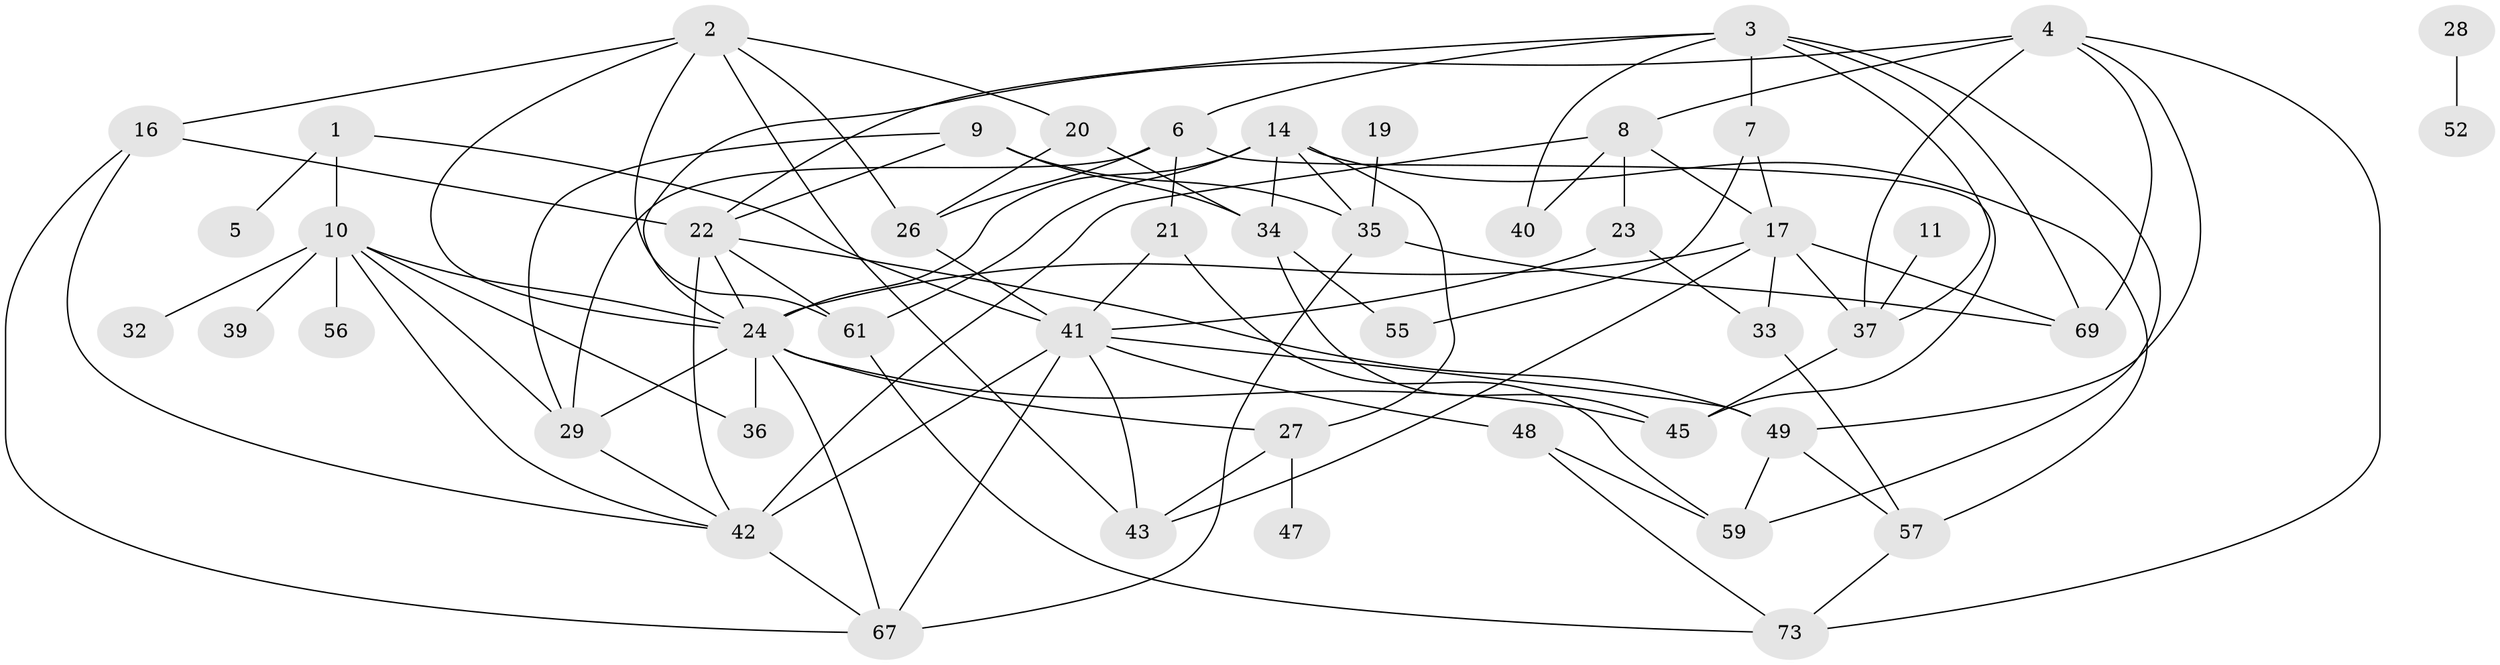 // original degree distribution, {3: 0.2191780821917808, 5: 0.2191780821917808, 4: 0.2191780821917808, 1: 0.136986301369863, 6: 0.0410958904109589, 2: 0.1506849315068493, 8: 0.0136986301369863}
// Generated by graph-tools (version 1.1) at 2025/41/03/06/25 10:41:24]
// undirected, 48 vertices, 97 edges
graph export_dot {
graph [start="1"]
  node [color=gray90,style=filled];
  1;
  2 [super="+13"];
  3 [super="+15"];
  4 [super="+25"];
  5;
  6 [super="+68"];
  7 [super="+18"];
  8;
  9;
  10 [super="+12"];
  11;
  14 [super="+31"];
  16 [super="+58"];
  17 [super="+71"];
  19;
  20 [super="+30"];
  21 [super="+51"];
  22 [super="+46"];
  23 [super="+72"];
  24 [super="+54"];
  26;
  27 [super="+38"];
  28 [super="+65"];
  29;
  32;
  33;
  34 [super="+53"];
  35 [super="+44"];
  36;
  37;
  39;
  40;
  41 [super="+62"];
  42 [super="+64"];
  43;
  45;
  47;
  48 [super="+50"];
  49 [super="+66"];
  52;
  55 [super="+60"];
  56;
  57 [super="+70"];
  59;
  61 [super="+63"];
  67;
  69;
  73;
  1 -- 5;
  1 -- 41;
  1 -- 10;
  2 -- 16;
  2 -- 26;
  2 -- 43;
  2 -- 24;
  2 -- 61;
  2 -- 20;
  3 -- 7 [weight=2];
  3 -- 37;
  3 -- 59;
  3 -- 69;
  3 -- 6;
  3 -- 40;
  3 -- 22;
  4 -- 37;
  4 -- 69;
  4 -- 49;
  4 -- 8;
  4 -- 24;
  4 -- 73;
  6 -- 26;
  6 -- 45;
  6 -- 29;
  6 -- 21;
  7 -- 17;
  7 -- 55;
  8 -- 17;
  8 -- 23;
  8 -- 40;
  8 -- 42;
  9 -- 22;
  9 -- 29;
  9 -- 34;
  9 -- 35;
  10 -- 29;
  10 -- 39;
  10 -- 56;
  10 -- 32;
  10 -- 36;
  10 -- 42;
  10 -- 24;
  11 -- 37;
  14 -- 24;
  14 -- 27;
  14 -- 57;
  14 -- 34;
  14 -- 35;
  14 -- 61;
  16 -- 67;
  16 -- 42;
  16 -- 22;
  17 -- 33;
  17 -- 43;
  17 -- 24;
  17 -- 69;
  17 -- 37;
  19 -- 35;
  20 -- 26;
  20 -- 34;
  21 -- 41;
  21 -- 59;
  22 -- 49;
  22 -- 42;
  22 -- 61 [weight=2];
  22 -- 24;
  23 -- 33;
  23 -- 41;
  24 -- 29;
  24 -- 36;
  24 -- 45;
  24 -- 67;
  24 -- 27;
  26 -- 41;
  27 -- 43;
  27 -- 47;
  28 -- 52;
  29 -- 42;
  33 -- 57;
  34 -- 55;
  34 -- 45;
  35 -- 67;
  35 -- 69;
  37 -- 45;
  41 -- 42 [weight=2];
  41 -- 43;
  41 -- 67;
  41 -- 49;
  41 -- 48;
  42 -- 67;
  48 -- 59;
  48 -- 73;
  49 -- 57;
  49 -- 59;
  57 -- 73;
  61 -- 73;
}
